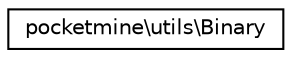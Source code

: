 digraph "Graphical Class Hierarchy"
{
 // INTERACTIVE_SVG=YES
 // LATEX_PDF_SIZE
  edge [fontname="Helvetica",fontsize="10",labelfontname="Helvetica",labelfontsize="10"];
  node [fontname="Helvetica",fontsize="10",shape=record];
  rankdir="LR";
  Node0 [label="pocketmine\\utils\\Binary",height=0.2,width=0.4,color="black", fillcolor="white", style="filled",URL="$d8/d1f/classpocketmine_1_1utils_1_1_binary.html",tooltip=" "];
}

